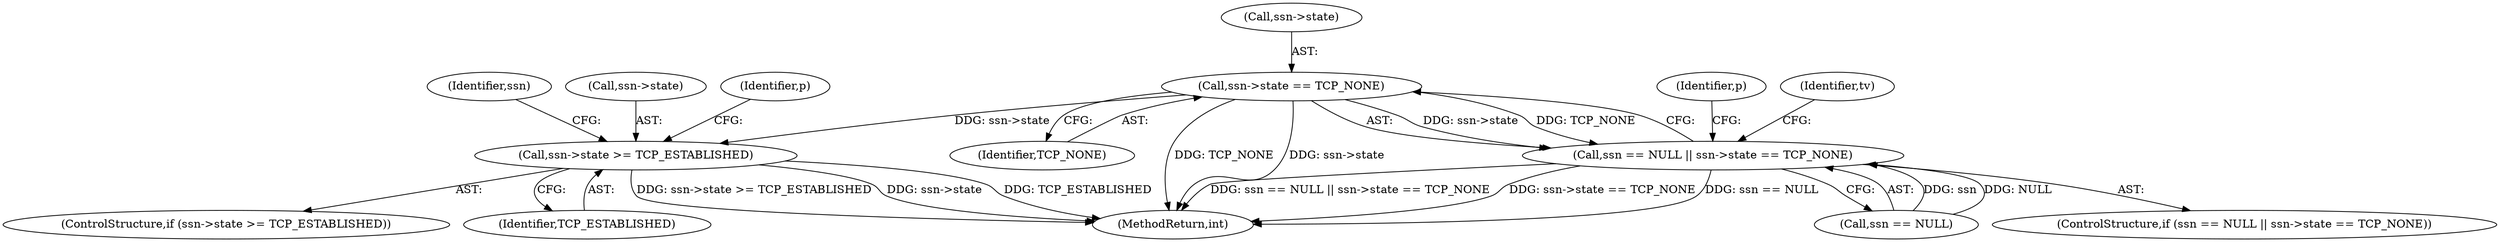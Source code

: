 digraph "0_suricata_e1ef57c848bbe4e567d5d4b66d346a742e3f77a1_0@pointer" {
"1000362" [label="(Call,ssn->state == TCP_NONE)"];
"1000358" [label="(Call,ssn == NULL || ssn->state == TCP_NONE)"];
"1000639" [label="(Call,ssn->state >= TCP_ESTABLISHED)"];
"1000358" [label="(Call,ssn == NULL || ssn->state == TCP_NONE)"];
"1000399" [label="(Identifier,p)"];
"1000640" [label="(Call,ssn->state)"];
"1000363" [label="(Call,ssn->state)"];
"1000366" [label="(Identifier,TCP_NONE)"];
"1000371" [label="(Identifier,tv)"];
"1000639" [label="(Call,ssn->state >= TCP_ESTABLISHED)"];
"1000638" [label="(ControlStructure,if (ssn->state >= TCP_ESTABLISHED))"];
"1000359" [label="(Call,ssn == NULL)"];
"1000362" [label="(Call,ssn->state == TCP_NONE)"];
"1000357" [label="(ControlStructure,if (ssn == NULL || ssn->state == TCP_NONE))"];
"1000647" [label="(Identifier,p)"];
"1000652" [label="(Identifier,ssn)"];
"1000884" [label="(MethodReturn,int)"];
"1000643" [label="(Identifier,TCP_ESTABLISHED)"];
"1000362" -> "1000358"  [label="AST: "];
"1000362" -> "1000366"  [label="CFG: "];
"1000363" -> "1000362"  [label="AST: "];
"1000366" -> "1000362"  [label="AST: "];
"1000358" -> "1000362"  [label="CFG: "];
"1000362" -> "1000884"  [label="DDG: TCP_NONE"];
"1000362" -> "1000884"  [label="DDG: ssn->state"];
"1000362" -> "1000358"  [label="DDG: ssn->state"];
"1000362" -> "1000358"  [label="DDG: TCP_NONE"];
"1000362" -> "1000639"  [label="DDG: ssn->state"];
"1000358" -> "1000357"  [label="AST: "];
"1000358" -> "1000359"  [label="CFG: "];
"1000359" -> "1000358"  [label="AST: "];
"1000371" -> "1000358"  [label="CFG: "];
"1000399" -> "1000358"  [label="CFG: "];
"1000358" -> "1000884"  [label="DDG: ssn == NULL || ssn->state == TCP_NONE"];
"1000358" -> "1000884"  [label="DDG: ssn->state == TCP_NONE"];
"1000358" -> "1000884"  [label="DDG: ssn == NULL"];
"1000359" -> "1000358"  [label="DDG: ssn"];
"1000359" -> "1000358"  [label="DDG: NULL"];
"1000639" -> "1000638"  [label="AST: "];
"1000639" -> "1000643"  [label="CFG: "];
"1000640" -> "1000639"  [label="AST: "];
"1000643" -> "1000639"  [label="AST: "];
"1000647" -> "1000639"  [label="CFG: "];
"1000652" -> "1000639"  [label="CFG: "];
"1000639" -> "1000884"  [label="DDG: TCP_ESTABLISHED"];
"1000639" -> "1000884"  [label="DDG: ssn->state >= TCP_ESTABLISHED"];
"1000639" -> "1000884"  [label="DDG: ssn->state"];
}
